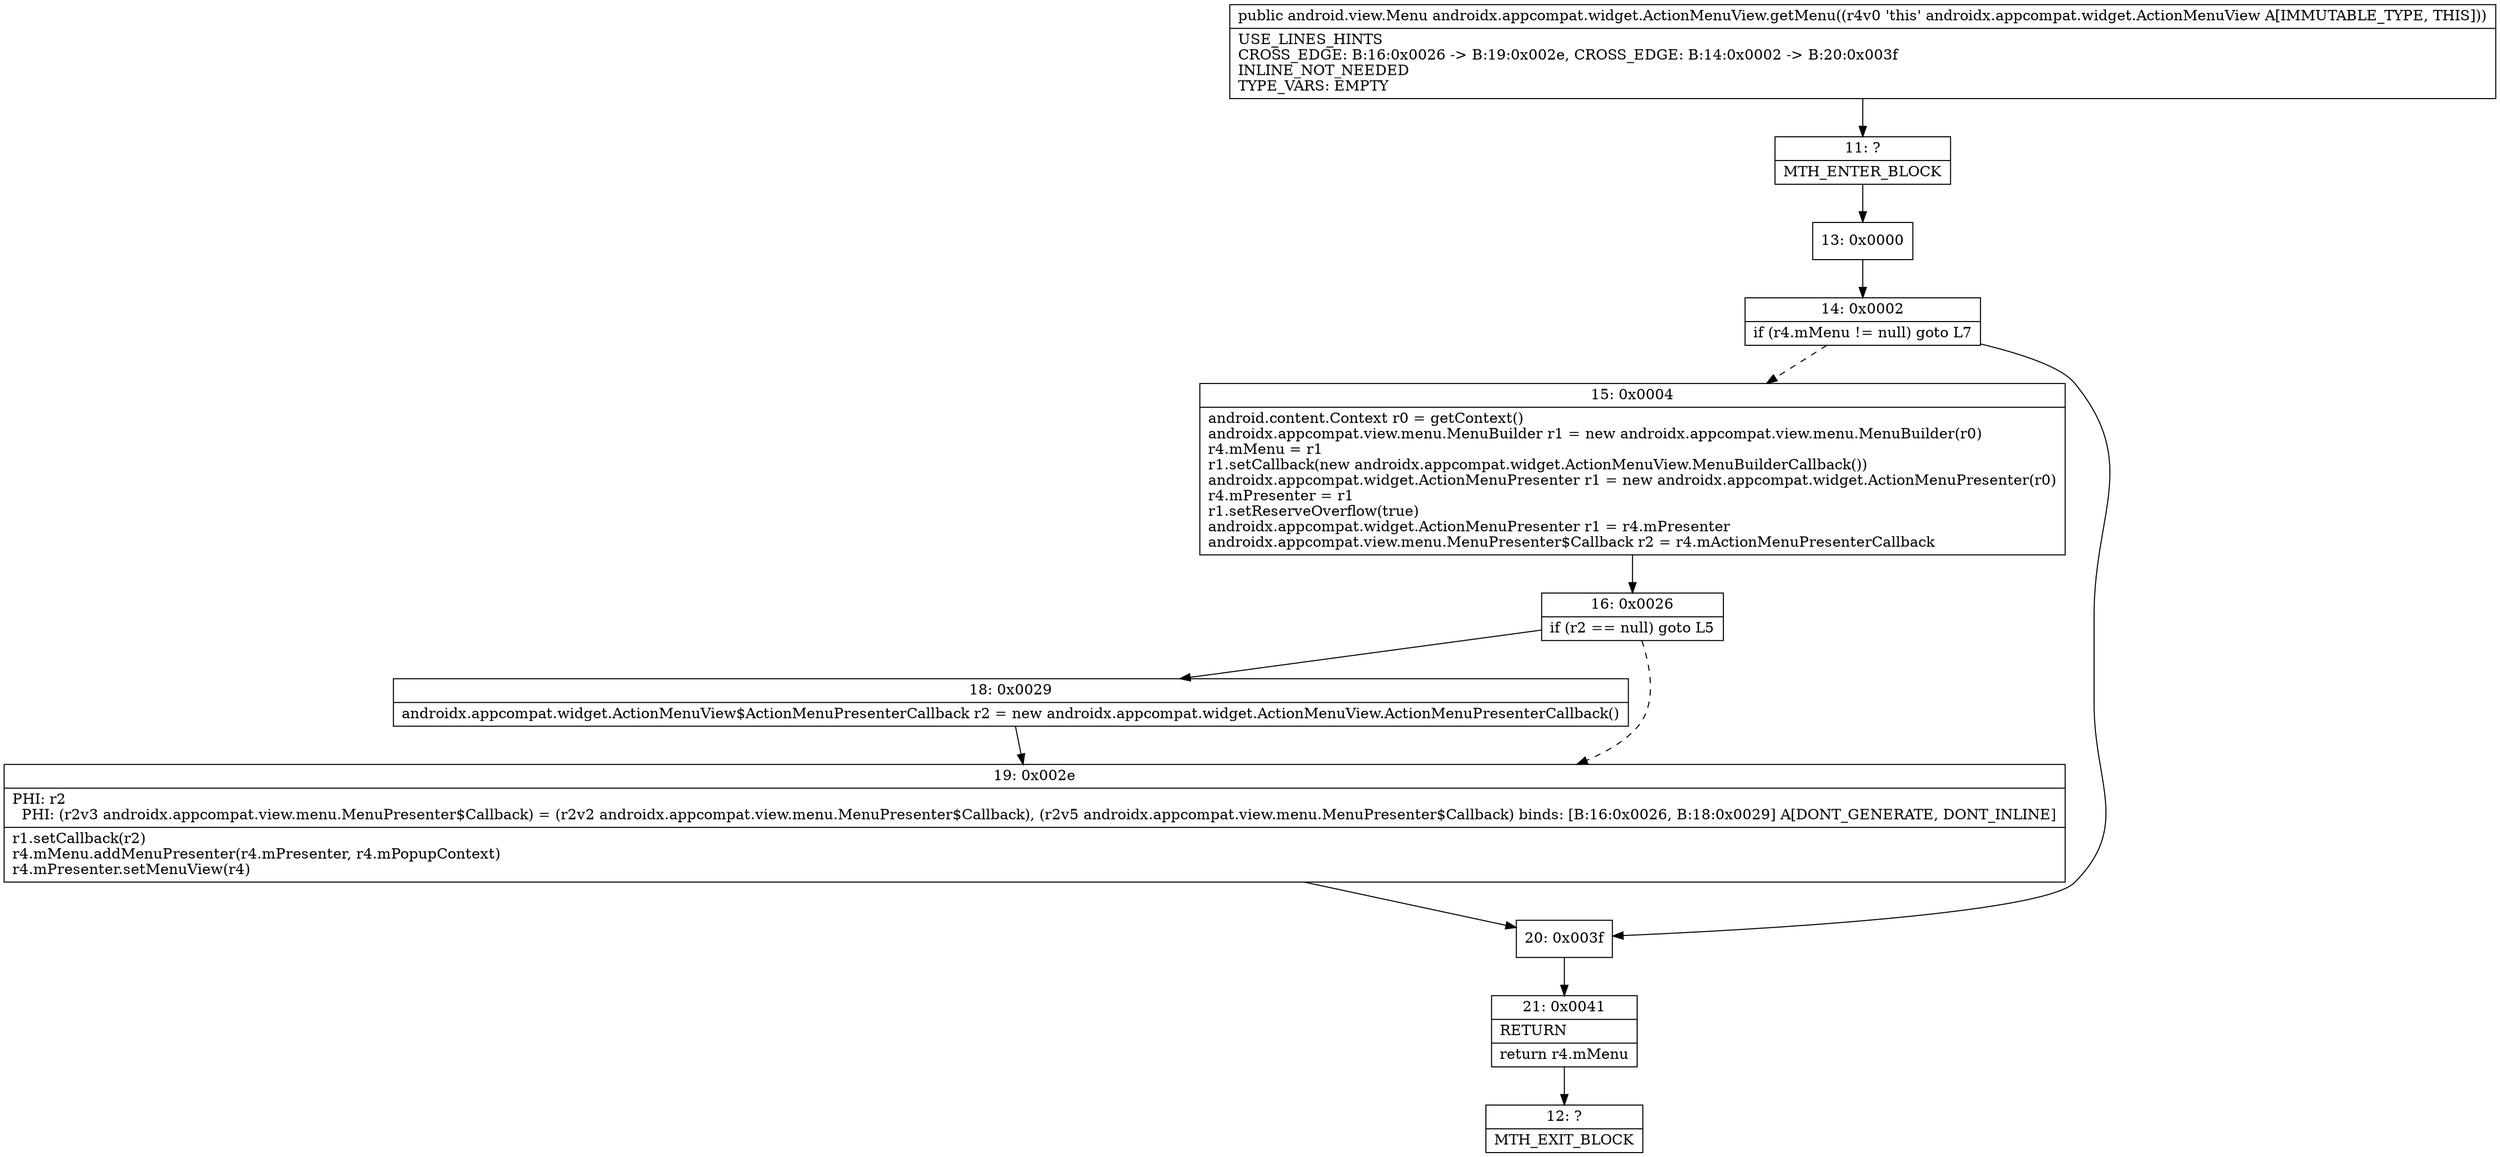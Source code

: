 digraph "CFG forandroidx.appcompat.widget.ActionMenuView.getMenu()Landroid\/view\/Menu;" {
Node_11 [shape=record,label="{11\:\ ?|MTH_ENTER_BLOCK\l}"];
Node_13 [shape=record,label="{13\:\ 0x0000}"];
Node_14 [shape=record,label="{14\:\ 0x0002|if (r4.mMenu != null) goto L7\l}"];
Node_15 [shape=record,label="{15\:\ 0x0004|android.content.Context r0 = getContext()\landroidx.appcompat.view.menu.MenuBuilder r1 = new androidx.appcompat.view.menu.MenuBuilder(r0)\lr4.mMenu = r1\lr1.setCallback(new androidx.appcompat.widget.ActionMenuView.MenuBuilderCallback())\landroidx.appcompat.widget.ActionMenuPresenter r1 = new androidx.appcompat.widget.ActionMenuPresenter(r0)\lr4.mPresenter = r1\lr1.setReserveOverflow(true)\landroidx.appcompat.widget.ActionMenuPresenter r1 = r4.mPresenter\landroidx.appcompat.view.menu.MenuPresenter$Callback r2 = r4.mActionMenuPresenterCallback\l}"];
Node_16 [shape=record,label="{16\:\ 0x0026|if (r2 == null) goto L5\l}"];
Node_18 [shape=record,label="{18\:\ 0x0029|androidx.appcompat.widget.ActionMenuView$ActionMenuPresenterCallback r2 = new androidx.appcompat.widget.ActionMenuView.ActionMenuPresenterCallback()\l}"];
Node_19 [shape=record,label="{19\:\ 0x002e|PHI: r2 \l  PHI: (r2v3 androidx.appcompat.view.menu.MenuPresenter$Callback) = (r2v2 androidx.appcompat.view.menu.MenuPresenter$Callback), (r2v5 androidx.appcompat.view.menu.MenuPresenter$Callback) binds: [B:16:0x0026, B:18:0x0029] A[DONT_GENERATE, DONT_INLINE]\l|r1.setCallback(r2)\lr4.mMenu.addMenuPresenter(r4.mPresenter, r4.mPopupContext)\lr4.mPresenter.setMenuView(r4)\l}"];
Node_20 [shape=record,label="{20\:\ 0x003f}"];
Node_21 [shape=record,label="{21\:\ 0x0041|RETURN\l|return r4.mMenu\l}"];
Node_12 [shape=record,label="{12\:\ ?|MTH_EXIT_BLOCK\l}"];
MethodNode[shape=record,label="{public android.view.Menu androidx.appcompat.widget.ActionMenuView.getMenu((r4v0 'this' androidx.appcompat.widget.ActionMenuView A[IMMUTABLE_TYPE, THIS]))  | USE_LINES_HINTS\lCROSS_EDGE: B:16:0x0026 \-\> B:19:0x002e, CROSS_EDGE: B:14:0x0002 \-\> B:20:0x003f\lINLINE_NOT_NEEDED\lTYPE_VARS: EMPTY\l}"];
MethodNode -> Node_11;Node_11 -> Node_13;
Node_13 -> Node_14;
Node_14 -> Node_15[style=dashed];
Node_14 -> Node_20;
Node_15 -> Node_16;
Node_16 -> Node_18;
Node_16 -> Node_19[style=dashed];
Node_18 -> Node_19;
Node_19 -> Node_20;
Node_20 -> Node_21;
Node_21 -> Node_12;
}

